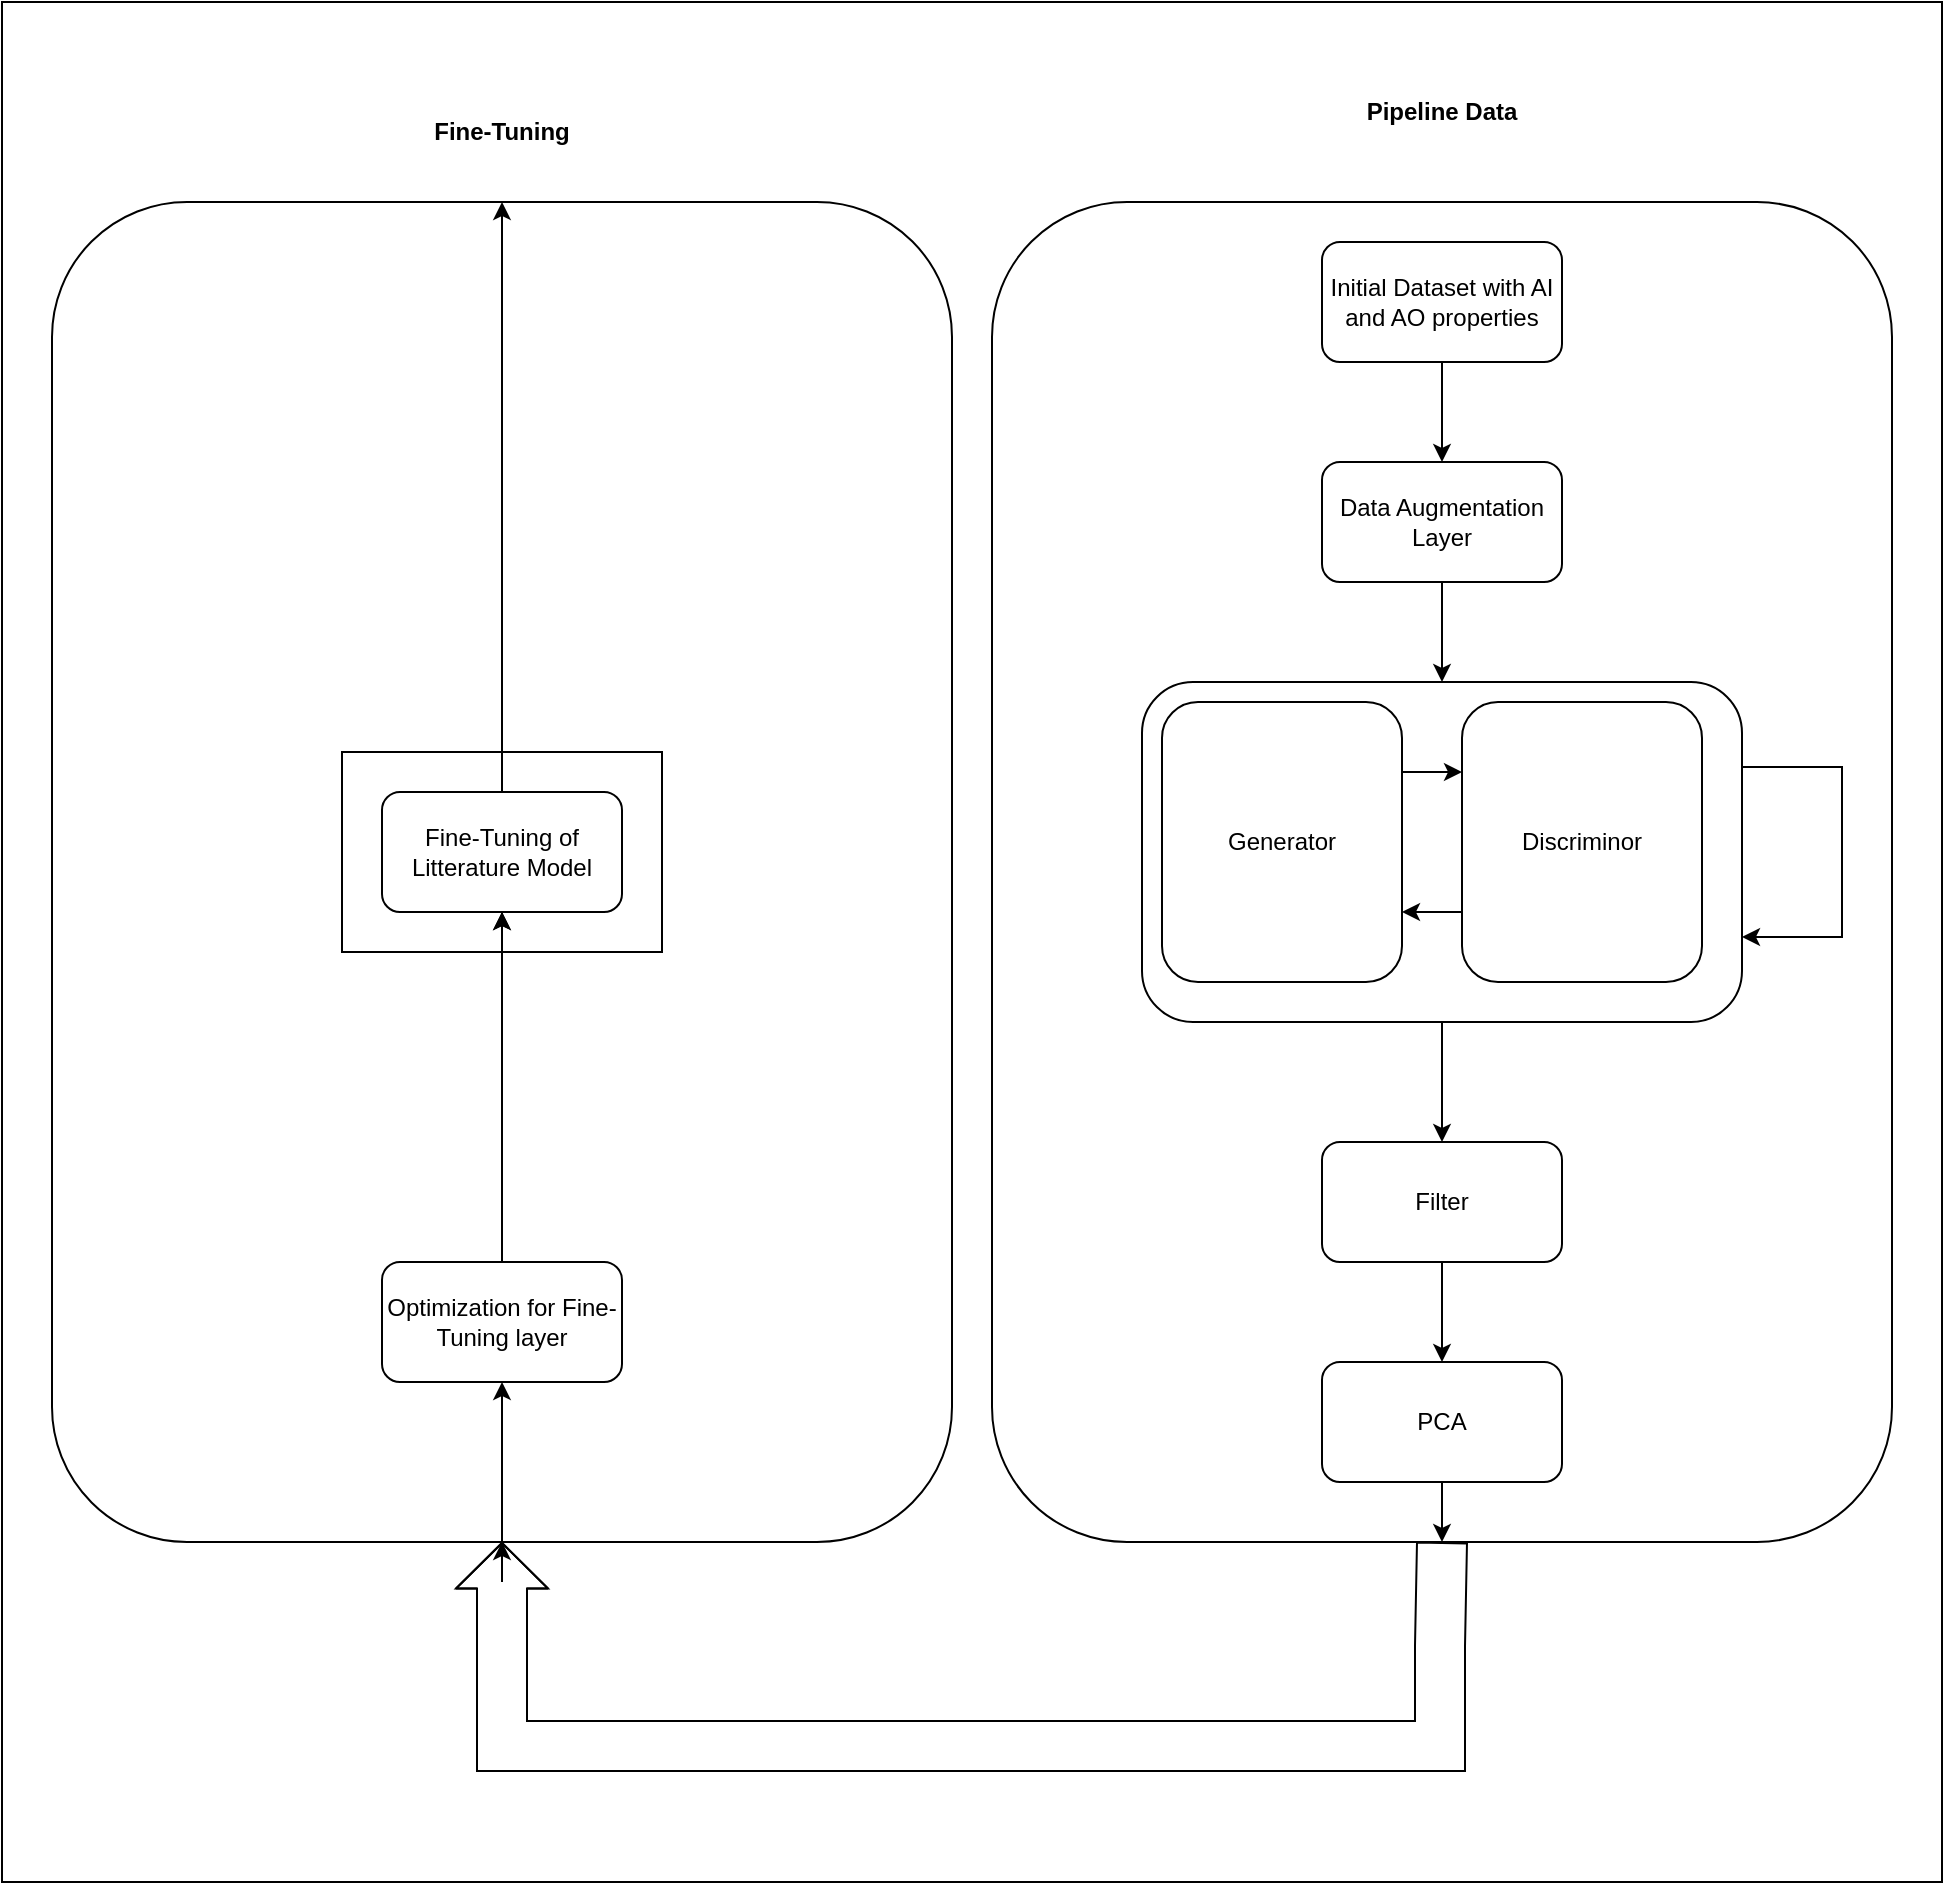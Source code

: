 <mxfile version="25.0.3">
  <diagram name="Page-1" id="3hMaIcJDUubritgtG8hw">
    <mxGraphModel dx="1674" dy="1846" grid="1" gridSize="10" guides="1" tooltips="1" connect="1" arrows="1" fold="1" page="1" pageScale="1" pageWidth="850" pageHeight="1100" math="0" shadow="0">
      <root>
        <mxCell id="0" />
        <mxCell id="1" parent="0" />
        <mxCell id="tprk2bYproSzQRIdtKUN-11" value="" style="whiteSpace=wrap;html=2;fillColor=#FFFFFF;" parent="1" vertex="1">
          <mxGeometry x="90" y="-80" width="970" height="940" as="geometry" />
        </mxCell>
        <mxCell id="A6aKOv3Wx5MAdU-xc5Nb-18" value="" style="rounded=1;whiteSpace=wrap;html=1;fillColor=#FFFFFF;rotation=90;" parent="1" vertex="1">
          <mxGeometry x="475" y="130" width="670" height="450" as="geometry" />
        </mxCell>
        <mxCell id="A6aKOv3Wx5MAdU-xc5Nb-17" value="&lt;b&gt;Fine-tuning step&lt;/b&gt;" style="text;html=1;align=center;verticalAlign=middle;whiteSpace=wrap;rounded=0;" parent="1" vertex="1">
          <mxGeometry x="250" y="160" width="180" height="30" as="geometry" />
        </mxCell>
        <mxCell id="RSrKTViwA0Ttyav9MQsQ-10" style="edgeStyle=orthogonalEdgeStyle;rounded=0;orthogonalLoop=1;jettySize=auto;html=1;exitX=0.5;exitY=1;exitDx=0;exitDy=0;" edge="1" parent="1" source="RSrKTViwA0Ttyav9MQsQ-1" target="RSrKTViwA0Ttyav9MQsQ-2">
          <mxGeometry relative="1" as="geometry" />
        </mxCell>
        <mxCell id="RSrKTViwA0Ttyav9MQsQ-1" value="Initial Dataset with AI and AO properties" style="rounded=1;whiteSpace=wrap;html=1;" vertex="1" parent="1">
          <mxGeometry x="750" y="40" width="120" height="60" as="geometry" />
        </mxCell>
        <mxCell id="RSrKTViwA0Ttyav9MQsQ-11" style="edgeStyle=orthogonalEdgeStyle;rounded=0;orthogonalLoop=1;jettySize=auto;html=1;exitX=0.5;exitY=1;exitDx=0;exitDy=0;" edge="1" parent="1" source="RSrKTViwA0Ttyav9MQsQ-2" target="RSrKTViwA0Ttyav9MQsQ-3">
          <mxGeometry relative="1" as="geometry" />
        </mxCell>
        <mxCell id="RSrKTViwA0Ttyav9MQsQ-2" value="Data Augmentation Layer" style="rounded=1;whiteSpace=wrap;html=1;" vertex="1" parent="1">
          <mxGeometry x="750" y="150" width="120" height="60" as="geometry" />
        </mxCell>
        <mxCell id="RSrKTViwA0Ttyav9MQsQ-21" style="edgeStyle=orthogonalEdgeStyle;rounded=0;orthogonalLoop=1;jettySize=auto;html=1;exitX=0.5;exitY=1;exitDx=0;exitDy=0;entryX=0.5;entryY=0;entryDx=0;entryDy=0;" edge="1" parent="1" source="RSrKTViwA0Ttyav9MQsQ-3" target="RSrKTViwA0Ttyav9MQsQ-20">
          <mxGeometry relative="1" as="geometry" />
        </mxCell>
        <mxCell id="RSrKTViwA0Ttyav9MQsQ-3" value="" style="rounded=1;whiteSpace=wrap;html=1;" vertex="1" parent="1">
          <mxGeometry x="660" y="260" width="300" height="170" as="geometry" />
        </mxCell>
        <mxCell id="RSrKTViwA0Ttyav9MQsQ-5" value="&lt;b class=&quot;custom-cursor-default-hover&quot;&gt;Pipeline Data&lt;/b&gt;" style="text;html=1;align=center;verticalAlign=middle;whiteSpace=wrap;rounded=0;" vertex="1" parent="1">
          <mxGeometry x="720" y="-40" width="180" height="30" as="geometry" />
        </mxCell>
        <mxCell id="RSrKTViwA0Ttyav9MQsQ-6" value="" style="rounded=1;whiteSpace=wrap;html=1;fillColor=#FFFFFF;rotation=90;" vertex="1" parent="1">
          <mxGeometry x="5" y="130" width="670" height="450" as="geometry" />
        </mxCell>
        <mxCell id="RSrKTViwA0Ttyav9MQsQ-8" value="&lt;b class=&quot;custom-cursor-default-hover&quot;&gt;Fine-Tuning&lt;/b&gt;" style="text;html=1;align=center;verticalAlign=middle;whiteSpace=wrap;rounded=0;" vertex="1" parent="1">
          <mxGeometry x="250" y="-30" width="180" height="30" as="geometry" />
        </mxCell>
        <mxCell id="RSrKTViwA0Ttyav9MQsQ-23" style="edgeStyle=orthogonalEdgeStyle;rounded=0;orthogonalLoop=1;jettySize=auto;html=1;exitX=0.5;exitY=1;exitDx=0;exitDy=0;" edge="1" parent="1" source="RSrKTViwA0Ttyav9MQsQ-9">
          <mxGeometry relative="1" as="geometry">
            <mxPoint x="810" y="690" as="targetPoint" />
          </mxGeometry>
        </mxCell>
        <mxCell id="RSrKTViwA0Ttyav9MQsQ-9" value="PCA" style="rounded=1;whiteSpace=wrap;html=1;" vertex="1" parent="1">
          <mxGeometry x="750" y="600" width="120" height="60" as="geometry" />
        </mxCell>
        <mxCell id="RSrKTViwA0Ttyav9MQsQ-16" style="edgeStyle=orthogonalEdgeStyle;rounded=0;orthogonalLoop=1;jettySize=auto;html=1;exitX=1;exitY=0.25;exitDx=0;exitDy=0;entryX=0;entryY=0.25;entryDx=0;entryDy=0;" edge="1" parent="1" source="RSrKTViwA0Ttyav9MQsQ-13" target="RSrKTViwA0Ttyav9MQsQ-14">
          <mxGeometry relative="1" as="geometry" />
        </mxCell>
        <mxCell id="RSrKTViwA0Ttyav9MQsQ-13" value="Generator" style="rounded=1;whiteSpace=wrap;html=1;" vertex="1" parent="1">
          <mxGeometry x="670" y="270" width="120" height="140" as="geometry" />
        </mxCell>
        <mxCell id="RSrKTViwA0Ttyav9MQsQ-17" style="edgeStyle=orthogonalEdgeStyle;rounded=0;orthogonalLoop=1;jettySize=auto;html=1;exitX=0;exitY=0.75;exitDx=0;exitDy=0;entryX=1;entryY=0.75;entryDx=0;entryDy=0;" edge="1" parent="1" source="RSrKTViwA0Ttyav9MQsQ-14" target="RSrKTViwA0Ttyav9MQsQ-13">
          <mxGeometry relative="1" as="geometry" />
        </mxCell>
        <mxCell id="RSrKTViwA0Ttyav9MQsQ-14" value="Discriminor" style="rounded=1;whiteSpace=wrap;html=1;" vertex="1" parent="1">
          <mxGeometry x="820" y="270" width="120" height="140" as="geometry" />
        </mxCell>
        <mxCell id="RSrKTViwA0Ttyav9MQsQ-15" style="edgeStyle=orthogonalEdgeStyle;rounded=0;orthogonalLoop=1;jettySize=auto;html=1;exitX=1;exitY=0.25;exitDx=0;exitDy=0;entryX=1;entryY=0.75;entryDx=0;entryDy=0;" edge="1" parent="1" source="RSrKTViwA0Ttyav9MQsQ-3" target="RSrKTViwA0Ttyav9MQsQ-3">
          <mxGeometry relative="1" as="geometry">
            <Array as="points">
              <mxPoint x="1010" y="303" />
              <mxPoint x="1010" y="388" />
            </Array>
          </mxGeometry>
        </mxCell>
        <mxCell id="RSrKTViwA0Ttyav9MQsQ-19" value="" style="shape=flexArrow;endArrow=classic;html=1;rounded=0;exitX=0.997;exitY=0.52;exitDx=0;exitDy=0;exitPerimeter=0;width=25;endSize=7.24;entryX=1;entryY=0.5;entryDx=0;entryDy=0;" edge="1" parent="1" target="RSrKTViwA0Ttyav9MQsQ-6">
          <mxGeometry width="50" height="50" relative="1" as="geometry">
            <mxPoint x="810" y="690.0" as="sourcePoint" />
            <mxPoint x="330" y="692.01" as="targetPoint" />
            <Array as="points">
              <mxPoint x="809" y="742.01" />
              <mxPoint x="809" y="792.01" />
              <mxPoint x="340" y="792" />
            </Array>
          </mxGeometry>
        </mxCell>
        <mxCell id="RSrKTViwA0Ttyav9MQsQ-24" style="edgeStyle=orthogonalEdgeStyle;rounded=0;orthogonalLoop=1;jettySize=auto;html=1;exitX=0.5;exitY=1;exitDx=0;exitDy=0;entryX=0.5;entryY=0;entryDx=0;entryDy=0;" edge="1" parent="1" source="RSrKTViwA0Ttyav9MQsQ-20" target="RSrKTViwA0Ttyav9MQsQ-9">
          <mxGeometry relative="1" as="geometry" />
        </mxCell>
        <mxCell id="RSrKTViwA0Ttyav9MQsQ-20" value="Filter" style="rounded=1;whiteSpace=wrap;html=1;" vertex="1" parent="1">
          <mxGeometry x="750" y="490" width="120" height="60" as="geometry" />
        </mxCell>
        <mxCell id="RSrKTViwA0Ttyav9MQsQ-31" style="edgeStyle=orthogonalEdgeStyle;rounded=0;orthogonalLoop=1;jettySize=auto;html=1;exitX=0.5;exitY=0;exitDx=0;exitDy=0;entryX=0.5;entryY=1;entryDx=0;entryDy=0;" edge="1" parent="1" source="RSrKTViwA0Ttyav9MQsQ-25" target="RSrKTViwA0Ttyav9MQsQ-29">
          <mxGeometry relative="1" as="geometry" />
        </mxCell>
        <mxCell id="RSrKTViwA0Ttyav9MQsQ-25" value="Optimization for Fine-Tuning layer" style="rounded=1;whiteSpace=wrap;html=1;" vertex="1" parent="1">
          <mxGeometry x="280" y="550" width="120" height="60" as="geometry" />
        </mxCell>
        <mxCell id="RSrKTViwA0Ttyav9MQsQ-26" style="edgeStyle=orthogonalEdgeStyle;rounded=0;orthogonalLoop=1;jettySize=auto;html=1;exitX=1;exitY=0.5;exitDx=0;exitDy=0;" edge="1" parent="1" source="RSrKTViwA0Ttyav9MQsQ-6" target="RSrKTViwA0Ttyav9MQsQ-6">
          <mxGeometry relative="1" as="geometry" />
        </mxCell>
        <mxCell id="RSrKTViwA0Ttyav9MQsQ-28" style="edgeStyle=orthogonalEdgeStyle;rounded=0;orthogonalLoop=1;jettySize=auto;html=1;exitX=1;exitY=0.5;exitDx=0;exitDy=0;entryX=0.5;entryY=1;entryDx=0;entryDy=0;" edge="1" parent="1" source="RSrKTViwA0Ttyav9MQsQ-6" target="RSrKTViwA0Ttyav9MQsQ-25">
          <mxGeometry relative="1" as="geometry" />
        </mxCell>
        <mxCell id="RSrKTViwA0Ttyav9MQsQ-32" style="edgeStyle=orthogonalEdgeStyle;rounded=0;orthogonalLoop=1;jettySize=auto;html=1;exitX=0.5;exitY=0;exitDx=0;exitDy=0;entryX=0;entryY=0.5;entryDx=0;entryDy=0;" edge="1" parent="1" source="RSrKTViwA0Ttyav9MQsQ-29" target="RSrKTViwA0Ttyav9MQsQ-6">
          <mxGeometry relative="1" as="geometry" />
        </mxCell>
        <mxCell id="RSrKTViwA0Ttyav9MQsQ-29" value="Fine-Tuning of Litterature Model" style="rounded=1;whiteSpace=wrap;html=1;" vertex="1" parent="1">
          <mxGeometry x="280" y="315" width="120" height="60" as="geometry" />
        </mxCell>
        <mxCell id="RSrKTViwA0Ttyav9MQsQ-30" style="edgeStyle=orthogonalEdgeStyle;rounded=0;orthogonalLoop=1;jettySize=auto;html=1;exitX=0.5;exitY=0;exitDx=0;exitDy=0;" edge="1" parent="1" source="RSrKTViwA0Ttyav9MQsQ-29" target="RSrKTViwA0Ttyav9MQsQ-29">
          <mxGeometry relative="1" as="geometry" />
        </mxCell>
      </root>
    </mxGraphModel>
  </diagram>
</mxfile>
